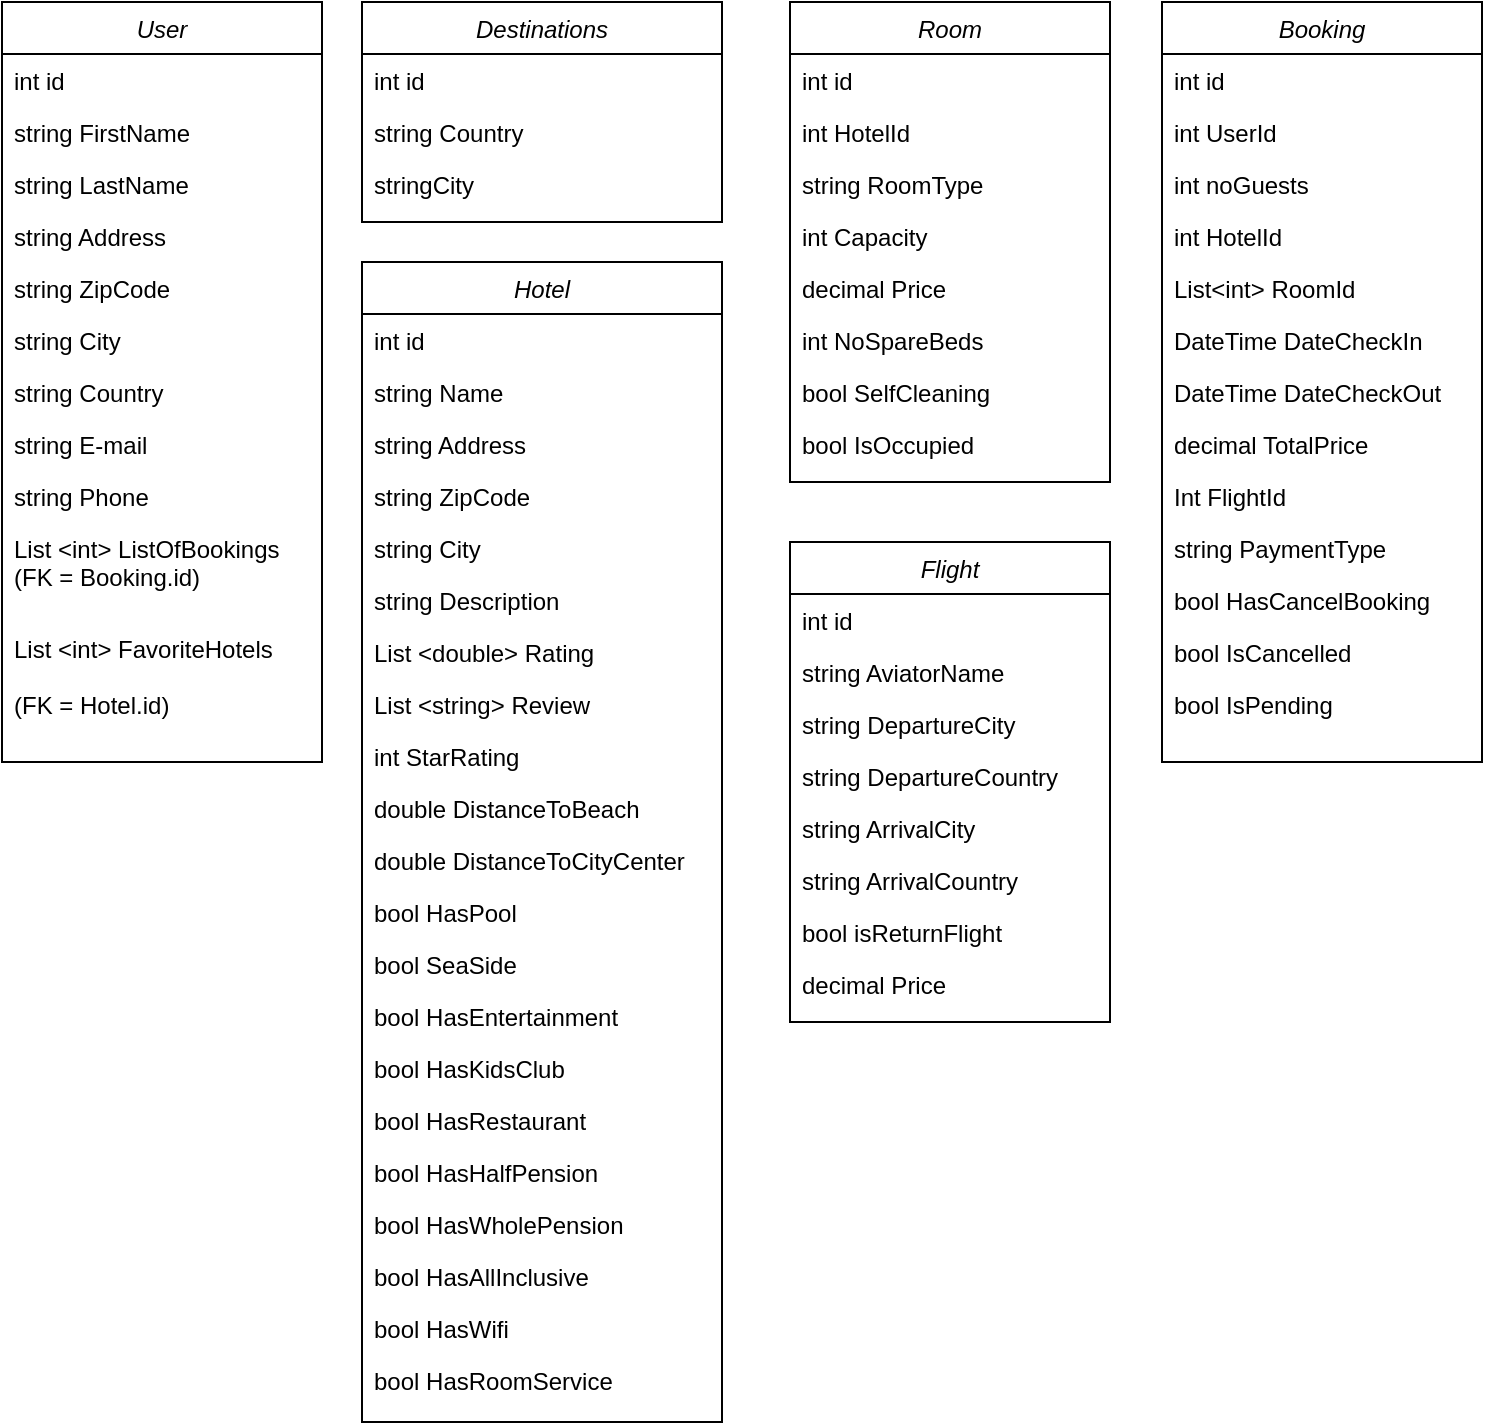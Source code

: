 <mxfile version="14.6.9" type="device"><diagram id="C5RBs43oDa-KdzZeNtuy" name="Page-1"><mxGraphModel dx="1422" dy="763" grid="1" gridSize="10" guides="1" tooltips="1" connect="1" arrows="1" fold="1" page="1" pageScale="1" pageWidth="827" pageHeight="1169" math="0" shadow="0"><root><mxCell id="WIyWlLk6GJQsqaUBKTNV-0"/><mxCell id="WIyWlLk6GJQsqaUBKTNV-1" parent="WIyWlLk6GJQsqaUBKTNV-0"/><mxCell id="zkfFHV4jXpPFQw0GAbJ--0" value="User" style="swimlane;fontStyle=2;align=center;verticalAlign=top;childLayout=stackLayout;horizontal=1;startSize=26;horizontalStack=0;resizeParent=1;resizeLast=0;collapsible=1;marginBottom=0;rounded=0;shadow=0;strokeWidth=1;" parent="WIyWlLk6GJQsqaUBKTNV-1" vertex="1"><mxGeometry x="20" y="60" width="160" height="380" as="geometry"><mxRectangle x="230" y="140" width="160" height="26" as="alternateBounds"/></mxGeometry></mxCell><mxCell id="jOEz4FshkOZhzjD5c5jt-0" value="int id" style="text;align=left;verticalAlign=top;spacingLeft=4;spacingRight=4;overflow=hidden;rotatable=0;points=[[0,0.5],[1,0.5]];portConstraint=eastwest;rounded=0;shadow=0;html=0;" parent="zkfFHV4jXpPFQw0GAbJ--0" vertex="1"><mxGeometry y="26" width="160" height="26" as="geometry"/></mxCell><mxCell id="zkfFHV4jXpPFQw0GAbJ--1" value="string FirstName" style="text;align=left;verticalAlign=top;spacingLeft=4;spacingRight=4;overflow=hidden;rotatable=0;points=[[0,0.5],[1,0.5]];portConstraint=eastwest;" parent="zkfFHV4jXpPFQw0GAbJ--0" vertex="1"><mxGeometry y="52" width="160" height="26" as="geometry"/></mxCell><mxCell id="jOEz4FshkOZhzjD5c5jt-1" value="string LastName" style="text;align=left;verticalAlign=top;spacingLeft=4;spacingRight=4;overflow=hidden;rotatable=0;points=[[0,0.5],[1,0.5]];portConstraint=eastwest;" parent="zkfFHV4jXpPFQw0GAbJ--0" vertex="1"><mxGeometry y="78" width="160" height="26" as="geometry"/></mxCell><mxCell id="jOEz4FshkOZhzjD5c5jt-2" value="string Address" style="text;align=left;verticalAlign=top;spacingLeft=4;spacingRight=4;overflow=hidden;rotatable=0;points=[[0,0.5],[1,0.5]];portConstraint=eastwest;" parent="zkfFHV4jXpPFQw0GAbJ--0" vertex="1"><mxGeometry y="104" width="160" height="26" as="geometry"/></mxCell><mxCell id="jOEz4FshkOZhzjD5c5jt-3" value="string ZipCode" style="text;align=left;verticalAlign=top;spacingLeft=4;spacingRight=4;overflow=hidden;rotatable=0;points=[[0,0.5],[1,0.5]];portConstraint=eastwest;" parent="zkfFHV4jXpPFQw0GAbJ--0" vertex="1"><mxGeometry y="130" width="160" height="26" as="geometry"/></mxCell><mxCell id="jOEz4FshkOZhzjD5c5jt-4" value="string City" style="text;align=left;verticalAlign=top;spacingLeft=4;spacingRight=4;overflow=hidden;rotatable=0;points=[[0,0.5],[1,0.5]];portConstraint=eastwest;" parent="zkfFHV4jXpPFQw0GAbJ--0" vertex="1"><mxGeometry y="156" width="160" height="26" as="geometry"/></mxCell><mxCell id="jOEz4FshkOZhzjD5c5jt-5" value="string Country" style="text;align=left;verticalAlign=top;spacingLeft=4;spacingRight=4;overflow=hidden;rotatable=0;points=[[0,0.5],[1,0.5]];portConstraint=eastwest;" parent="zkfFHV4jXpPFQw0GAbJ--0" vertex="1"><mxGeometry y="182" width="160" height="26" as="geometry"/></mxCell><mxCell id="jOEz4FshkOZhzjD5c5jt-6" value="string E-mail" style="text;align=left;verticalAlign=top;spacingLeft=4;spacingRight=4;overflow=hidden;rotatable=0;points=[[0,0.5],[1,0.5]];portConstraint=eastwest;" parent="zkfFHV4jXpPFQw0GAbJ--0" vertex="1"><mxGeometry y="208" width="160" height="26" as="geometry"/></mxCell><mxCell id="jOEz4FshkOZhzjD5c5jt-7" value="string Phone" style="text;align=left;verticalAlign=top;spacingLeft=4;spacingRight=4;overflow=hidden;rotatable=0;points=[[0,0.5],[1,0.5]];portConstraint=eastwest;" parent="zkfFHV4jXpPFQw0GAbJ--0" vertex="1"><mxGeometry y="234" width="160" height="26" as="geometry"/></mxCell><mxCell id="s-HKZbGEbYbFBDsj81fK-1" value="List &lt;int&gt; ListOfBookings&#xA;(FK = Booking.id)&#xA;" style="text;align=left;verticalAlign=top;spacingLeft=4;spacingRight=4;overflow=hidden;rotatable=0;points=[[0,0.5],[1,0.5]];portConstraint=eastwest;" vertex="1" parent="zkfFHV4jXpPFQw0GAbJ--0"><mxGeometry y="260" width="160" height="50" as="geometry"/></mxCell><mxCell id="s-HKZbGEbYbFBDsj81fK-0" value="List &lt;int&gt; FavoriteHotels &#xA;&#xA;(FK = Hotel.id)" style="text;align=left;verticalAlign=top;spacingLeft=4;spacingRight=4;overflow=hidden;rotatable=0;points=[[0,0.5],[1,0.5]];portConstraint=eastwest;" vertex="1" parent="zkfFHV4jXpPFQw0GAbJ--0"><mxGeometry y="310" width="160" height="50" as="geometry"/></mxCell><mxCell id="jOEz4FshkOZhzjD5c5jt-8" value="Destinations" style="swimlane;fontStyle=2;align=center;verticalAlign=top;childLayout=stackLayout;horizontal=1;startSize=26;horizontalStack=0;resizeParent=1;resizeLast=0;collapsible=1;marginBottom=0;rounded=0;shadow=0;strokeWidth=1;" parent="WIyWlLk6GJQsqaUBKTNV-1" vertex="1"><mxGeometry x="200" y="60" width="180" height="110" as="geometry"><mxRectangle x="230" y="140" width="160" height="26" as="alternateBounds"/></mxGeometry></mxCell><mxCell id="jOEz4FshkOZhzjD5c5jt-9" value="int id" style="text;align=left;verticalAlign=top;spacingLeft=4;spacingRight=4;overflow=hidden;rotatable=0;points=[[0,0.5],[1,0.5]];portConstraint=eastwest;rounded=0;shadow=0;html=0;" parent="jOEz4FshkOZhzjD5c5jt-8" vertex="1"><mxGeometry y="26" width="180" height="26" as="geometry"/></mxCell><mxCell id="jOEz4FshkOZhzjD5c5jt-10" value="string Country" style="text;align=left;verticalAlign=top;spacingLeft=4;spacingRight=4;overflow=hidden;rotatable=0;points=[[0,0.5],[1,0.5]];portConstraint=eastwest;" parent="jOEz4FshkOZhzjD5c5jt-8" vertex="1"><mxGeometry y="52" width="180" height="26" as="geometry"/></mxCell><mxCell id="jOEz4FshkOZhzjD5c5jt-11" value="stringCity" style="text;align=left;verticalAlign=top;spacingLeft=4;spacingRight=4;overflow=hidden;rotatable=0;points=[[0,0.5],[1,0.5]];portConstraint=eastwest;" parent="jOEz4FshkOZhzjD5c5jt-8" vertex="1"><mxGeometry y="78" width="180" height="26" as="geometry"/></mxCell><mxCell id="jOEz4FshkOZhzjD5c5jt-18" value="Hotel" style="swimlane;fontStyle=2;align=center;verticalAlign=top;childLayout=stackLayout;horizontal=1;startSize=26;horizontalStack=0;resizeParent=1;resizeLast=0;collapsible=1;marginBottom=0;rounded=0;shadow=0;strokeWidth=1;" parent="WIyWlLk6GJQsqaUBKTNV-1" vertex="1"><mxGeometry x="200" y="190" width="180" height="580" as="geometry"><mxRectangle x="230" y="140" width="160" height="26" as="alternateBounds"/></mxGeometry></mxCell><mxCell id="jOEz4FshkOZhzjD5c5jt-19" value="int id" style="text;align=left;verticalAlign=top;spacingLeft=4;spacingRight=4;overflow=hidden;rotatable=0;points=[[0,0.5],[1,0.5]];portConstraint=eastwest;rounded=0;shadow=0;html=0;" parent="jOEz4FshkOZhzjD5c5jt-18" vertex="1"><mxGeometry y="26" width="180" height="26" as="geometry"/></mxCell><mxCell id="jOEz4FshkOZhzjD5c5jt-27" value="string Name" style="text;align=left;verticalAlign=top;spacingLeft=4;spacingRight=4;overflow=hidden;rotatable=0;points=[[0,0.5],[1,0.5]];portConstraint=eastwest;" parent="jOEz4FshkOZhzjD5c5jt-18" vertex="1"><mxGeometry y="52" width="180" height="26" as="geometry"/></mxCell><mxCell id="jOEz4FshkOZhzjD5c5jt-28" value="string Address" style="text;align=left;verticalAlign=top;spacingLeft=4;spacingRight=4;overflow=hidden;rotatable=0;points=[[0,0.5],[1,0.5]];portConstraint=eastwest;" parent="jOEz4FshkOZhzjD5c5jt-18" vertex="1"><mxGeometry y="78" width="180" height="26" as="geometry"/></mxCell><mxCell id="jOEz4FshkOZhzjD5c5jt-29" value="string ZipCode" style="text;align=left;verticalAlign=top;spacingLeft=4;spacingRight=4;overflow=hidden;rotatable=0;points=[[0,0.5],[1,0.5]];portConstraint=eastwest;" parent="jOEz4FshkOZhzjD5c5jt-18" vertex="1"><mxGeometry y="104" width="180" height="26" as="geometry"/></mxCell><mxCell id="jOEz4FshkOZhzjD5c5jt-30" value="string City" style="text;align=left;verticalAlign=top;spacingLeft=4;spacingRight=4;overflow=hidden;rotatable=0;points=[[0,0.5],[1,0.5]];portConstraint=eastwest;" parent="jOEz4FshkOZhzjD5c5jt-18" vertex="1"><mxGeometry y="130" width="180" height="26" as="geometry"/></mxCell><mxCell id="jOEz4FshkOZhzjD5c5jt-31" value="string Description" style="text;align=left;verticalAlign=top;spacingLeft=4;spacingRight=4;overflow=hidden;rotatable=0;points=[[0,0.5],[1,0.5]];portConstraint=eastwest;" parent="jOEz4FshkOZhzjD5c5jt-18" vertex="1"><mxGeometry y="156" width="180" height="26" as="geometry"/></mxCell><mxCell id="jOEz4FshkOZhzjD5c5jt-32" value="List &lt;double&gt; Rating" style="text;align=left;verticalAlign=top;spacingLeft=4;spacingRight=4;overflow=hidden;rotatable=0;points=[[0,0.5],[1,0.5]];portConstraint=eastwest;" parent="jOEz4FshkOZhzjD5c5jt-18" vertex="1"><mxGeometry y="182" width="180" height="26" as="geometry"/></mxCell><mxCell id="jOEz4FshkOZhzjD5c5jt-33" value="List &lt;string&gt; Review" style="text;align=left;verticalAlign=top;spacingLeft=4;spacingRight=4;overflow=hidden;rotatable=0;points=[[0,0.5],[1,0.5]];portConstraint=eastwest;" parent="jOEz4FshkOZhzjD5c5jt-18" vertex="1"><mxGeometry y="208" width="180" height="26" as="geometry"/></mxCell><mxCell id="jOEz4FshkOZhzjD5c5jt-36" value="int StarRating" style="text;align=left;verticalAlign=top;spacingLeft=4;spacingRight=4;overflow=hidden;rotatable=0;points=[[0,0.5],[1,0.5]];portConstraint=eastwest;" parent="jOEz4FshkOZhzjD5c5jt-18" vertex="1"><mxGeometry y="234" width="180" height="26" as="geometry"/></mxCell><mxCell id="jOEz4FshkOZhzjD5c5jt-34" value="double DistanceToBeach" style="text;align=left;verticalAlign=top;spacingLeft=4;spacingRight=4;overflow=hidden;rotatable=0;points=[[0,0.5],[1,0.5]];portConstraint=eastwest;" parent="jOEz4FshkOZhzjD5c5jt-18" vertex="1"><mxGeometry y="260" width="180" height="26" as="geometry"/></mxCell><mxCell id="jOEz4FshkOZhzjD5c5jt-35" value="double DistanceToCityCenter" style="text;align=left;verticalAlign=top;spacingLeft=4;spacingRight=4;overflow=hidden;rotatable=0;points=[[0,0.5],[1,0.5]];portConstraint=eastwest;" parent="jOEz4FshkOZhzjD5c5jt-18" vertex="1"><mxGeometry y="286" width="180" height="26" as="geometry"/></mxCell><mxCell id="jOEz4FshkOZhzjD5c5jt-37" value="bool HasPool" style="text;align=left;verticalAlign=top;spacingLeft=4;spacingRight=4;overflow=hidden;rotatable=0;points=[[0,0.5],[1,0.5]];portConstraint=eastwest;" parent="jOEz4FshkOZhzjD5c5jt-18" vertex="1"><mxGeometry y="312" width="180" height="26" as="geometry"/></mxCell><mxCell id="jOEz4FshkOZhzjD5c5jt-38" value="bool SeaSide" style="text;align=left;verticalAlign=top;spacingLeft=4;spacingRight=4;overflow=hidden;rotatable=0;points=[[0,0.5],[1,0.5]];portConstraint=eastwest;" parent="jOEz4FshkOZhzjD5c5jt-18" vertex="1"><mxGeometry y="338" width="180" height="26" as="geometry"/></mxCell><mxCell id="jOEz4FshkOZhzjD5c5jt-39" value="bool HasEntertainment" style="text;align=left;verticalAlign=top;spacingLeft=4;spacingRight=4;overflow=hidden;rotatable=0;points=[[0,0.5],[1,0.5]];portConstraint=eastwest;" parent="jOEz4FshkOZhzjD5c5jt-18" vertex="1"><mxGeometry y="364" width="180" height="26" as="geometry"/></mxCell><mxCell id="jOEz4FshkOZhzjD5c5jt-40" value="bool HasKidsClub" style="text;align=left;verticalAlign=top;spacingLeft=4;spacingRight=4;overflow=hidden;rotatable=0;points=[[0,0.5],[1,0.5]];portConstraint=eastwest;" parent="jOEz4FshkOZhzjD5c5jt-18" vertex="1"><mxGeometry y="390" width="180" height="26" as="geometry"/></mxCell><mxCell id="jOEz4FshkOZhzjD5c5jt-41" value="bool HasRestaurant" style="text;align=left;verticalAlign=top;spacingLeft=4;spacingRight=4;overflow=hidden;rotatable=0;points=[[0,0.5],[1,0.5]];portConstraint=eastwest;" parent="jOEz4FshkOZhzjD5c5jt-18" vertex="1"><mxGeometry y="416" width="180" height="26" as="geometry"/></mxCell><mxCell id="jOEz4FshkOZhzjD5c5jt-42" value="bool HasHalfPension" style="text;align=left;verticalAlign=top;spacingLeft=4;spacingRight=4;overflow=hidden;rotatable=0;points=[[0,0.5],[1,0.5]];portConstraint=eastwest;" parent="jOEz4FshkOZhzjD5c5jt-18" vertex="1"><mxGeometry y="442" width="180" height="26" as="geometry"/></mxCell><mxCell id="jOEz4FshkOZhzjD5c5jt-43" value="bool HasWholePension" style="text;align=left;verticalAlign=top;spacingLeft=4;spacingRight=4;overflow=hidden;rotatable=0;points=[[0,0.5],[1,0.5]];portConstraint=eastwest;" parent="jOEz4FshkOZhzjD5c5jt-18" vertex="1"><mxGeometry y="468" width="180" height="26" as="geometry"/></mxCell><mxCell id="jOEz4FshkOZhzjD5c5jt-44" value="bool HasAllInclusive" style="text;align=left;verticalAlign=top;spacingLeft=4;spacingRight=4;overflow=hidden;rotatable=0;points=[[0,0.5],[1,0.5]];portConstraint=eastwest;" parent="jOEz4FshkOZhzjD5c5jt-18" vertex="1"><mxGeometry y="494" width="180" height="26" as="geometry"/></mxCell><mxCell id="jOEz4FshkOZhzjD5c5jt-45" value="bool HasWifi" style="text;align=left;verticalAlign=top;spacingLeft=4;spacingRight=4;overflow=hidden;rotatable=0;points=[[0,0.5],[1,0.5]];portConstraint=eastwest;" parent="jOEz4FshkOZhzjD5c5jt-18" vertex="1"><mxGeometry y="520" width="180" height="26" as="geometry"/></mxCell><mxCell id="jOEz4FshkOZhzjD5c5jt-46" value="bool HasRoomService" style="text;align=left;verticalAlign=top;spacingLeft=4;spacingRight=4;overflow=hidden;rotatable=0;points=[[0,0.5],[1,0.5]];portConstraint=eastwest;" parent="jOEz4FshkOZhzjD5c5jt-18" vertex="1"><mxGeometry y="546" width="180" height="26" as="geometry"/></mxCell><mxCell id="jOEz4FshkOZhzjD5c5jt-47" value="Room" style="swimlane;fontStyle=2;align=center;verticalAlign=top;childLayout=stackLayout;horizontal=1;startSize=26;horizontalStack=0;resizeParent=1;resizeLast=0;collapsible=1;marginBottom=0;rounded=0;shadow=0;strokeWidth=1;" parent="WIyWlLk6GJQsqaUBKTNV-1" vertex="1"><mxGeometry x="414" y="60" width="160" height="240" as="geometry"><mxRectangle x="230" y="140" width="160" height="26" as="alternateBounds"/></mxGeometry></mxCell><mxCell id="jOEz4FshkOZhzjD5c5jt-48" value="int id" style="text;align=left;verticalAlign=top;spacingLeft=4;spacingRight=4;overflow=hidden;rotatable=0;points=[[0,0.5],[1,0.5]];portConstraint=eastwest;rounded=0;shadow=0;html=0;" parent="jOEz4FshkOZhzjD5c5jt-47" vertex="1"><mxGeometry y="26" width="160" height="26" as="geometry"/></mxCell><mxCell id="jOEz4FshkOZhzjD5c5jt-49" value="int HotelId" style="text;align=left;verticalAlign=top;spacingLeft=4;spacingRight=4;overflow=hidden;rotatable=0;points=[[0,0.5],[1,0.5]];portConstraint=eastwest;" parent="jOEz4FshkOZhzjD5c5jt-47" vertex="1"><mxGeometry y="52" width="160" height="26" as="geometry"/></mxCell><mxCell id="jOEz4FshkOZhzjD5c5jt-50" value="string RoomType" style="text;align=left;verticalAlign=top;spacingLeft=4;spacingRight=4;overflow=hidden;rotatable=0;points=[[0,0.5],[1,0.5]];portConstraint=eastwest;" parent="jOEz4FshkOZhzjD5c5jt-47" vertex="1"><mxGeometry y="78" width="160" height="26" as="geometry"/></mxCell><mxCell id="jOEz4FshkOZhzjD5c5jt-51" value="int Capacity" style="text;align=left;verticalAlign=top;spacingLeft=4;spacingRight=4;overflow=hidden;rotatable=0;points=[[0,0.5],[1,0.5]];portConstraint=eastwest;" parent="jOEz4FshkOZhzjD5c5jt-47" vertex="1"><mxGeometry y="104" width="160" height="26" as="geometry"/></mxCell><mxCell id="jOEz4FshkOZhzjD5c5jt-52" value="decimal Price" style="text;align=left;verticalAlign=top;spacingLeft=4;spacingRight=4;overflow=hidden;rotatable=0;points=[[0,0.5],[1,0.5]];portConstraint=eastwest;" parent="jOEz4FshkOZhzjD5c5jt-47" vertex="1"><mxGeometry y="130" width="160" height="26" as="geometry"/></mxCell><mxCell id="jOEz4FshkOZhzjD5c5jt-53" value="int NoSpareBeds" style="text;align=left;verticalAlign=top;spacingLeft=4;spacingRight=4;overflow=hidden;rotatable=0;points=[[0,0.5],[1,0.5]];portConstraint=eastwest;" parent="jOEz4FshkOZhzjD5c5jt-47" vertex="1"><mxGeometry y="156" width="160" height="26" as="geometry"/></mxCell><mxCell id="jOEz4FshkOZhzjD5c5jt-55" value="bool SelfCleaning" style="text;align=left;verticalAlign=top;spacingLeft=4;spacingRight=4;overflow=hidden;rotatable=0;points=[[0,0.5],[1,0.5]];portConstraint=eastwest;" parent="jOEz4FshkOZhzjD5c5jt-47" vertex="1"><mxGeometry y="182" width="160" height="26" as="geometry"/></mxCell><mxCell id="jOEz4FshkOZhzjD5c5jt-56" value="bool IsOccupied" style="text;align=left;verticalAlign=top;spacingLeft=4;spacingRight=4;overflow=hidden;rotatable=0;points=[[0,0.5],[1,0.5]];portConstraint=eastwest;" parent="jOEz4FshkOZhzjD5c5jt-47" vertex="1"><mxGeometry y="208" width="160" height="26" as="geometry"/></mxCell><mxCell id="jOEz4FshkOZhzjD5c5jt-57" value="Flight" style="swimlane;fontStyle=2;align=center;verticalAlign=top;childLayout=stackLayout;horizontal=1;startSize=26;horizontalStack=0;resizeParent=1;resizeLast=0;collapsible=1;marginBottom=0;rounded=0;shadow=0;strokeWidth=1;" parent="WIyWlLk6GJQsqaUBKTNV-1" vertex="1"><mxGeometry x="414" y="330" width="160" height="240" as="geometry"><mxRectangle x="230" y="140" width="160" height="26" as="alternateBounds"/></mxGeometry></mxCell><mxCell id="jOEz4FshkOZhzjD5c5jt-58" value="int id" style="text;align=left;verticalAlign=top;spacingLeft=4;spacingRight=4;overflow=hidden;rotatable=0;points=[[0,0.5],[1,0.5]];portConstraint=eastwest;rounded=0;shadow=0;html=0;" parent="jOEz4FshkOZhzjD5c5jt-57" vertex="1"><mxGeometry y="26" width="160" height="26" as="geometry"/></mxCell><mxCell id="jOEz4FshkOZhzjD5c5jt-66" value="string AviatorName" style="text;align=left;verticalAlign=top;spacingLeft=4;spacingRight=4;overflow=hidden;rotatable=0;points=[[0,0.5],[1,0.5]];portConstraint=eastwest;rounded=0;shadow=0;html=0;" parent="jOEz4FshkOZhzjD5c5jt-57" vertex="1"><mxGeometry y="52" width="160" height="26" as="geometry"/></mxCell><mxCell id="jOEz4FshkOZhzjD5c5jt-67" value="string DepartureCity" style="text;align=left;verticalAlign=top;spacingLeft=4;spacingRight=4;overflow=hidden;rotatable=0;points=[[0,0.5],[1,0.5]];portConstraint=eastwest;rounded=0;shadow=0;html=0;" parent="jOEz4FshkOZhzjD5c5jt-57" vertex="1"><mxGeometry y="78" width="160" height="26" as="geometry"/></mxCell><mxCell id="jOEz4FshkOZhzjD5c5jt-68" value="string DepartureCountry" style="text;align=left;verticalAlign=top;spacingLeft=4;spacingRight=4;overflow=hidden;rotatable=0;points=[[0,0.5],[1,0.5]];portConstraint=eastwest;rounded=0;shadow=0;html=0;" parent="jOEz4FshkOZhzjD5c5jt-57" vertex="1"><mxGeometry y="104" width="160" height="26" as="geometry"/></mxCell><mxCell id="jOEz4FshkOZhzjD5c5jt-69" value="string ArrivalCity" style="text;align=left;verticalAlign=top;spacingLeft=4;spacingRight=4;overflow=hidden;rotatable=0;points=[[0,0.5],[1,0.5]];portConstraint=eastwest;rounded=0;shadow=0;html=0;" parent="jOEz4FshkOZhzjD5c5jt-57" vertex="1"><mxGeometry y="130" width="160" height="26" as="geometry"/></mxCell><mxCell id="jOEz4FshkOZhzjD5c5jt-70" value="string ArrivalCountry" style="text;align=left;verticalAlign=top;spacingLeft=4;spacingRight=4;overflow=hidden;rotatable=0;points=[[0,0.5],[1,0.5]];portConstraint=eastwest;rounded=0;shadow=0;html=0;" parent="jOEz4FshkOZhzjD5c5jt-57" vertex="1"><mxGeometry y="156" width="160" height="26" as="geometry"/></mxCell><mxCell id="jOEz4FshkOZhzjD5c5jt-71" value="bool isReturnFlight" style="text;align=left;verticalAlign=top;spacingLeft=4;spacingRight=4;overflow=hidden;rotatable=0;points=[[0,0.5],[1,0.5]];portConstraint=eastwest;rounded=0;shadow=0;html=0;" parent="jOEz4FshkOZhzjD5c5jt-57" vertex="1"><mxGeometry y="182" width="160" height="26" as="geometry"/></mxCell><mxCell id="jOEz4FshkOZhzjD5c5jt-72" value="decimal Price" style="text;align=left;verticalAlign=top;spacingLeft=4;spacingRight=4;overflow=hidden;rotatable=0;points=[[0,0.5],[1,0.5]];portConstraint=eastwest;rounded=0;shadow=0;html=0;" parent="jOEz4FshkOZhzjD5c5jt-57" vertex="1"><mxGeometry y="208" width="160" height="26" as="geometry"/></mxCell><mxCell id="jOEz4FshkOZhzjD5c5jt-73" value="Booking" style="swimlane;fontStyle=2;align=center;verticalAlign=top;childLayout=stackLayout;horizontal=1;startSize=26;horizontalStack=0;resizeParent=1;resizeLast=0;collapsible=1;marginBottom=0;rounded=0;shadow=0;strokeWidth=1;" parent="WIyWlLk6GJQsqaUBKTNV-1" vertex="1"><mxGeometry x="600" y="60" width="160" height="380" as="geometry"><mxRectangle x="230" y="140" width="160" height="26" as="alternateBounds"/></mxGeometry></mxCell><mxCell id="jOEz4FshkOZhzjD5c5jt-74" value="int id" style="text;align=left;verticalAlign=top;spacingLeft=4;spacingRight=4;overflow=hidden;rotatable=0;points=[[0,0.5],[1,0.5]];portConstraint=eastwest;rounded=0;shadow=0;html=0;" parent="jOEz4FshkOZhzjD5c5jt-73" vertex="1"><mxGeometry y="26" width="160" height="26" as="geometry"/></mxCell><mxCell id="jOEz4FshkOZhzjD5c5jt-82" value="int UserId" style="text;align=left;verticalAlign=top;spacingLeft=4;spacingRight=4;overflow=hidden;rotatable=0;points=[[0,0.5],[1,0.5]];portConstraint=eastwest;rounded=0;shadow=0;html=0;" parent="jOEz4FshkOZhzjD5c5jt-73" vertex="1"><mxGeometry y="52" width="160" height="26" as="geometry"/></mxCell><mxCell id="jOEz4FshkOZhzjD5c5jt-83" value="int noGuests" style="text;align=left;verticalAlign=top;spacingLeft=4;spacingRight=4;overflow=hidden;rotatable=0;points=[[0,0.5],[1,0.5]];portConstraint=eastwest;rounded=0;shadow=0;html=0;" parent="jOEz4FshkOZhzjD5c5jt-73" vertex="1"><mxGeometry y="78" width="160" height="26" as="geometry"/></mxCell><mxCell id="jOEz4FshkOZhzjD5c5jt-84" value="int HotelId" style="text;align=left;verticalAlign=top;spacingLeft=4;spacingRight=4;overflow=hidden;rotatable=0;points=[[0,0.5],[1,0.5]];portConstraint=eastwest;rounded=0;shadow=0;html=0;" parent="jOEz4FshkOZhzjD5c5jt-73" vertex="1"><mxGeometry y="104" width="160" height="26" as="geometry"/></mxCell><mxCell id="jOEz4FshkOZhzjD5c5jt-85" value="List&lt;int&gt; RoomId" style="text;align=left;verticalAlign=top;spacingLeft=4;spacingRight=4;overflow=hidden;rotatable=0;points=[[0,0.5],[1,0.5]];portConstraint=eastwest;rounded=0;shadow=0;html=0;" parent="jOEz4FshkOZhzjD5c5jt-73" vertex="1"><mxGeometry y="130" width="160" height="26" as="geometry"/></mxCell><mxCell id="jOEz4FshkOZhzjD5c5jt-86" value="DateTime DateCheckIn" style="text;align=left;verticalAlign=top;spacingLeft=4;spacingRight=4;overflow=hidden;rotatable=0;points=[[0,0.5],[1,0.5]];portConstraint=eastwest;rounded=0;shadow=0;html=0;" parent="jOEz4FshkOZhzjD5c5jt-73" vertex="1"><mxGeometry y="156" width="160" height="26" as="geometry"/></mxCell><mxCell id="jOEz4FshkOZhzjD5c5jt-87" value="DateTime DateCheckOut" style="text;align=left;verticalAlign=top;spacingLeft=4;spacingRight=4;overflow=hidden;rotatable=0;points=[[0,0.5],[1,0.5]];portConstraint=eastwest;rounded=0;shadow=0;html=0;" parent="jOEz4FshkOZhzjD5c5jt-73" vertex="1"><mxGeometry y="182" width="160" height="26" as="geometry"/></mxCell><mxCell id="jOEz4FshkOZhzjD5c5jt-88" value="decimal TotalPrice" style="text;align=left;verticalAlign=top;spacingLeft=4;spacingRight=4;overflow=hidden;rotatable=0;points=[[0,0.5],[1,0.5]];portConstraint=eastwest;rounded=0;shadow=0;html=0;" parent="jOEz4FshkOZhzjD5c5jt-73" vertex="1"><mxGeometry y="208" width="160" height="26" as="geometry"/></mxCell><mxCell id="jOEz4FshkOZhzjD5c5jt-89" value="Int FlightId" style="text;align=left;verticalAlign=top;spacingLeft=4;spacingRight=4;overflow=hidden;rotatable=0;points=[[0,0.5],[1,0.5]];portConstraint=eastwest;rounded=0;shadow=0;html=0;" parent="jOEz4FshkOZhzjD5c5jt-73" vertex="1"><mxGeometry y="234" width="160" height="26" as="geometry"/></mxCell><mxCell id="jOEz4FshkOZhzjD5c5jt-90" value="string PaymentType" style="text;align=left;verticalAlign=top;spacingLeft=4;spacingRight=4;overflow=hidden;rotatable=0;points=[[0,0.5],[1,0.5]];portConstraint=eastwest;rounded=0;shadow=0;html=0;" parent="jOEz4FshkOZhzjD5c5jt-73" vertex="1"><mxGeometry y="260" width="160" height="26" as="geometry"/></mxCell><mxCell id="jOEz4FshkOZhzjD5c5jt-91" value="bool HasCancelBooking" style="text;align=left;verticalAlign=top;spacingLeft=4;spacingRight=4;overflow=hidden;rotatable=0;points=[[0,0.5],[1,0.5]];portConstraint=eastwest;rounded=0;shadow=0;html=0;" parent="jOEz4FshkOZhzjD5c5jt-73" vertex="1"><mxGeometry y="286" width="160" height="26" as="geometry"/></mxCell><mxCell id="jOEz4FshkOZhzjD5c5jt-92" value="bool IsCancelled" style="text;align=left;verticalAlign=top;spacingLeft=4;spacingRight=4;overflow=hidden;rotatable=0;points=[[0,0.5],[1,0.5]];portConstraint=eastwest;rounded=0;shadow=0;html=0;" parent="jOEz4FshkOZhzjD5c5jt-73" vertex="1"><mxGeometry y="312" width="160" height="26" as="geometry"/></mxCell><mxCell id="s-HKZbGEbYbFBDsj81fK-2" value="bool IsPending" style="text;align=left;verticalAlign=top;spacingLeft=4;spacingRight=4;overflow=hidden;rotatable=0;points=[[0,0.5],[1,0.5]];portConstraint=eastwest;rounded=0;shadow=0;html=0;" vertex="1" parent="jOEz4FshkOZhzjD5c5jt-73"><mxGeometry y="338" width="160" height="26" as="geometry"/></mxCell></root></mxGraphModel></diagram></mxfile>